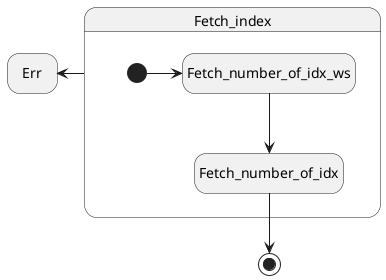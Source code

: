 @startuml

hide empty description

state Err

state Fetch_index {
    [*] -> Fetch_number_of_idx_ws
    state Fetch_number_of_idx_ws
    state Fetch_number_of_idx
    Fetch_number_of_idx_ws --> Fetch_number_of_idx
}

Fetch_index -left-> Err

Fetch_number_of_idx --> [*]

@enduml
